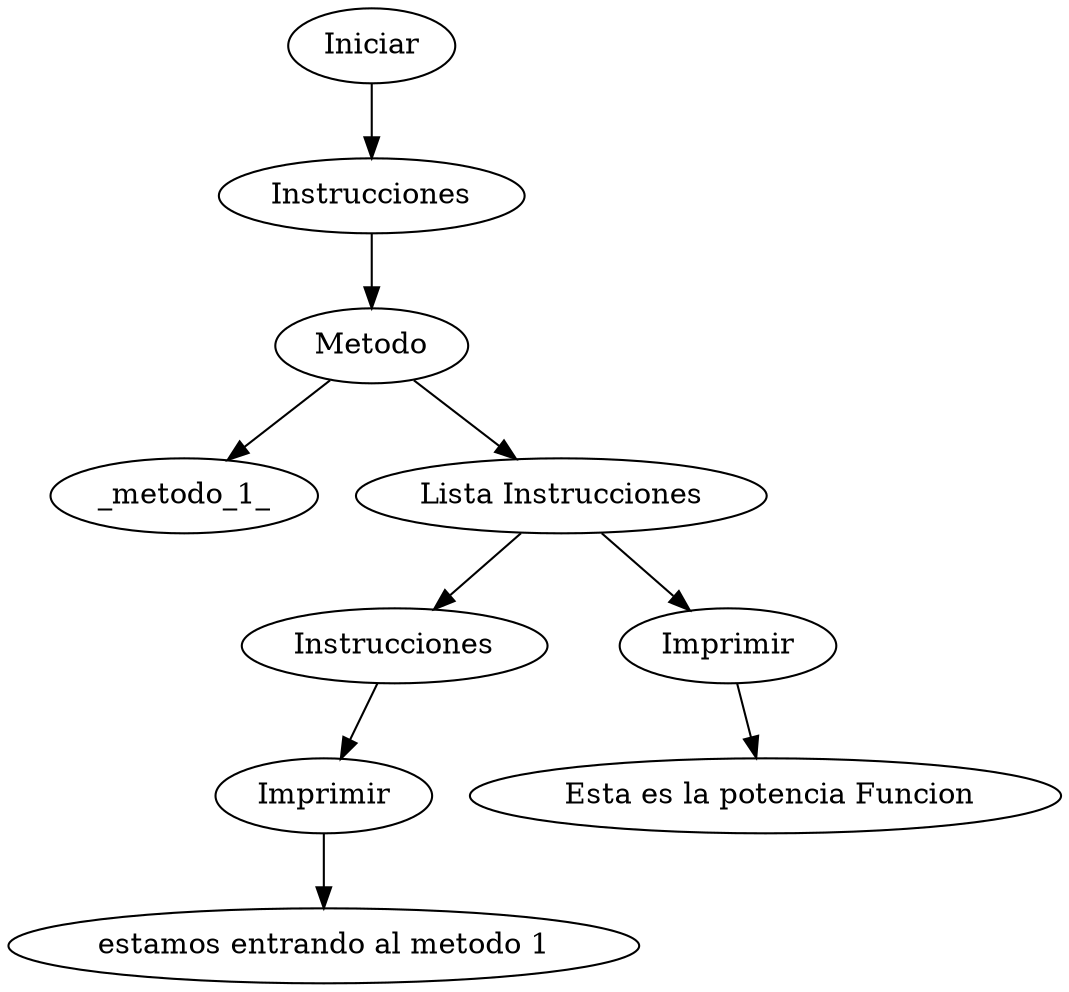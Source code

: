 digraph G{
"node1099668373" [ label = "Iniciar",];
"node1329766912" [ label = "Instrucciones",];
"node2123417388" [ label = "Metodo",];
"node1694901794" [ label = "_metodo_1_",];
"node2123417388" -> "node1694901794" [ label = "",];
"node2018266660" [ label = "Lista Instrucciones",];
"node583315855" [ label = "Instrucciones",];
"node1519758172" [ label = "Imprimir",];
"node251044122" [ label = "estamos entrando al metodo 1",];
"node1519758172" -> "node251044122" [ label = "",];
"node583315855" -> "node1519758172" [ label = "",];
"node2018266660" -> "node583315855" [ label = "",];
"node349303694" [ label = "Imprimir",];
"node320761938" [ label = " Esta es la potencia Funcion",];
"node349303694" -> "node320761938" [ label = "",];
"node2018266660" -> "node349303694" [ label = "",];
"node2123417388" -> "node2018266660" [ label = "",];
"node1329766912" -> "node2123417388" [ label = "",];
"node1099668373" -> "node1329766912" [ label = "",];
}